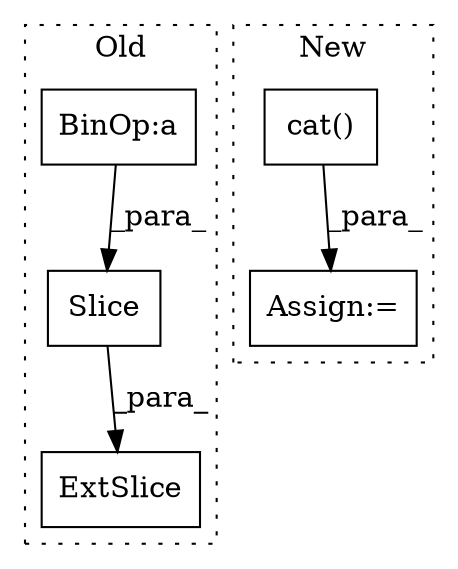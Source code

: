 digraph G {
subgraph cluster0 {
1 [label="Slice" a="80" s="6744" l="1" shape="box"];
3 [label="ExtSlice" a="85" s="6733" l="4" shape="box"];
4 [label="BinOp:a" a="82" s="6664" l="1" shape="box"];
label = "Old";
style="dotted";
}
subgraph cluster1 {
2 [label="cat()" a="75" s="7968,7988" l="10,8" shape="box"];
5 [label="Assign:=" a="68" s="7965" l="3" shape="box"];
label = "New";
style="dotted";
}
1 -> 3 [label="_para_"];
2 -> 5 [label="_para_"];
4 -> 1 [label="_para_"];
}